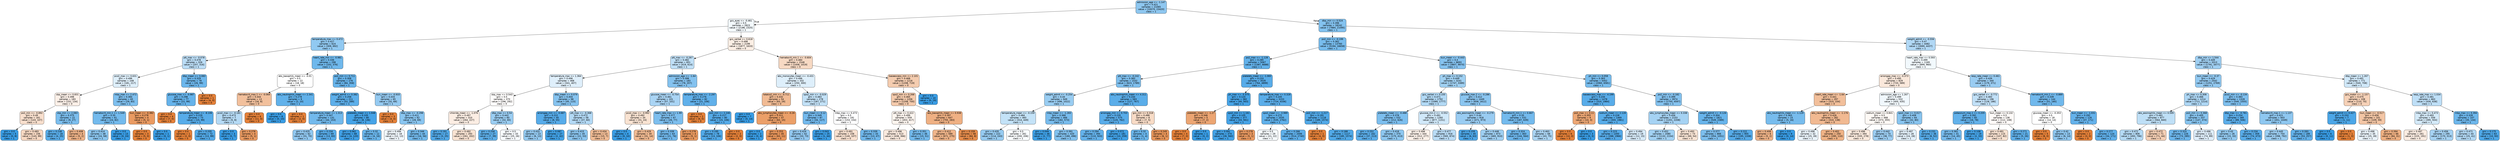digraph Tree {
node [shape=box, style="filled, rounded", color="black", fontname="helvetica"] ;
edge [fontname="helvetica"] ;
0 [label="admission_age <= -1.147\ngini = 0.421\nsamples = 21065\nvalue = [10070, 23420]\nclass = 1", fillcolor="#8ec7f0"] ;
1 [label="gcs_eyes <= -0.461\ngini = 0.5\nsamples = 2823\nvalue = [2186, 2325]\nclass = 1", fillcolor="#f3f9fd"] ;
0 -> 1 [labeldistance=2.5, labelangle=45, headlabel="True"] ;
2 [label="temperature_max <= 0.472\ngini = 0.427\nsamples = 624\nvalue = [309, 692]\nclass = 1", fillcolor="#91c9f1"] ;
1 -> 2 ;
3 [label="ptt_max <= -0.078\ngini = 0.478\nsamples = 326\nvalue = [207, 316]\nclass = 1", fillcolor="#bbddf6"] ;
2 -> 3 ;
4 [label="pco2_max <= 0.631\ngini = 0.496\nsamples = 248\nvalue = [181, 217]\nclass = 1", fillcolor="#deeffb"] ;
3 -> 4 ;
5 [label="sbp_mean <= 0.831\ngini = 0.498\nsamples = 183\nvalue = [152, 134]\nclass = 0", fillcolor="#fcf0e8"] ;
4 -> 5 ;
6 [label="po2_min <= -0.892\ngini = 0.49\nsamples = 161\nvalue = [143, 107]\nclass = 0", fillcolor="#f8dfcd"] ;
5 -> 6 ;
7 [label="gini = 0.0\nsamples = 5\nvalue = [0, 8]\nclass = 1", fillcolor="#399de5"] ;
6 -> 7 ;
8 [label="gini = 0.483\nsamples = 156\nvalue = [143, 99]\nclass = 0", fillcolor="#f7d8c2"] ;
6 -> 8 ;
9 [label="sbp_min <= 2.083\ngini = 0.375\nsamples = 22\nvalue = [9, 27]\nclass = 1", fillcolor="#7bbeee"] ;
5 -> 9 ;
10 [label="gini = 0.238\nsamples = 18\nvalue = [4, 25]\nclass = 1", fillcolor="#59ade9"] ;
9 -> 10 ;
11 [label="gini = 0.408\nsamples = 4\nvalue = [5, 2]\nclass = 0", fillcolor="#efb388"] ;
9 -> 11 ;
12 [label="mbp_max <= 2.472\ngini = 0.384\nsamples = 65\nvalue = [29, 83]\nclass = 1", fillcolor="#7ebfee"] ;
4 -> 12 ;
13 [label="hematocrit_min.1 <= 1.549\ngini = 0.35\nsamples = 61\nvalue = [24, 82]\nclass = 1", fillcolor="#73baed"] ;
12 -> 13 ;
14 [label="gini = 0.414\nsamples = 48\nvalue = [24, 58]\nclass = 1", fillcolor="#8bc6f0"] ;
13 -> 14 ;
15 [label="gini = 0.0\nsamples = 13\nvalue = [0, 24]\nclass = 1", fillcolor="#399de5"] ;
13 -> 15 ;
16 [label="bun_mean <= -0.382\ngini = 0.278\nsamples = 4\nvalue = [5, 1]\nclass = 0", fillcolor="#ea9a61"] ;
12 -> 16 ;
17 [label="gini = 0.0\nsamples = 3\nvalue = [5, 0]\nclass = 0", fillcolor="#e58139"] ;
16 -> 17 ;
18 [label="gini = 0.0\nsamples = 1\nvalue = [0, 1]\nclass = 1", fillcolor="#399de5"] ;
16 -> 18 ;
19 [label="dbp_mean <= 3.083\ngini = 0.329\nsamples = 78\nvalue = [26, 99]\nclass = 1", fillcolor="#6db7ec"] ;
3 -> 19 ;
20 [label="glucose_max <= -0.987\ngini = 0.298\nsamples = 77\nvalue = [22, 99]\nclass = 1", fillcolor="#65b3eb"] ;
19 -> 20 ;
21 [label="gini = 0.0\nsamples = 4\nvalue = [7, 0]\nclass = 0", fillcolor="#e58139"] ;
20 -> 21 ;
22 [label="temperature_mean <= -8.106\ngini = 0.229\nsamples = 73\nvalue = [15, 99]\nclass = 1", fillcolor="#57ace9"] ;
20 -> 22 ;
23 [label="gini = 0.0\nsamples = 1\nvalue = [2, 0]\nclass = 0", fillcolor="#e58139"] ;
22 -> 23 ;
24 [label="gini = 0.205\nsamples = 72\nvalue = [13, 99]\nclass = 1", fillcolor="#53aae8"] ;
22 -> 24 ;
25 [label="gini = 0.0\nsamples = 1\nvalue = [4, 0]\nclass = 0", fillcolor="#e58139"] ;
19 -> 25 ;
26 [label="heart_rate_min <= -0.981\ngini = 0.336\nsamples = 298\nvalue = [102, 376]\nclass = 1", fillcolor="#6fb8ec"] ;
2 -> 26 ;
27 [label="abs_basophils_mean <= -0.01\ngini = 0.5\nsamples = 22\nvalue = [18, 18]\nclass = 0", fillcolor="#ffffff"] ;
26 -> 27 ;
28 [label="hematocrit_max.1 <= -0.064\ngini = 0.444\nsamples = 13\nvalue = [16, 8]\nclass = 0", fillcolor="#f2c09c"] ;
27 -> 28 ;
29 [label="pco2_max <= -0.181\ngini = 0.473\nsamples = 7\nvalue = [5, 8]\nclass = 1", fillcolor="#b5daf5"] ;
28 -> 29 ;
30 [label="gini = 0.0\nsamples = 3\nvalue = [0, 7]\nclass = 1", fillcolor="#399de5"] ;
29 -> 30 ;
31 [label="gini = 0.278\nsamples = 4\nvalue = [5, 1]\nclass = 0", fillcolor="#ea9a61"] ;
29 -> 31 ;
32 [label="gini = 0.0\nsamples = 6\nvalue = [11, 0]\nclass = 0", fillcolor="#e58139"] ;
28 -> 32 ;
33 [label="abs_neutrophils_mean <= 2.341\ngini = 0.278\nsamples = 9\nvalue = [2, 10]\nclass = 1", fillcolor="#61b1ea"] ;
27 -> 33 ;
34 [label="gini = 0.0\nsamples = 8\nvalue = [0, 10]\nclass = 1", fillcolor="#399de5"] ;
33 -> 34 ;
35 [label="gini = 0.0\nsamples = 1\nvalue = [2, 0]\nclass = 0", fillcolor="#e58139"] ;
33 -> 35 ;
36 [label="po2_min <= 0.711\ngini = 0.308\nsamples = 276\nvalue = [84, 358]\nclass = 1", fillcolor="#67b4eb"] ;
26 -> 36 ;
37 [label="weight_admit <= 0.382\ngini = 0.258\nsamples = 211\nvalue = [52, 289]\nclass = 1", fillcolor="#5dafea"] ;
36 -> 37 ;
38 [label="temperature_mean <= 1.313\ngini = 0.347\nsamples = 131\nvalue = [44, 153]\nclass = 1", fillcolor="#72b9ec"] ;
37 -> 38 ;
39 [label="gini = 0.425\nsamples = 62\nvalue = [31, 70]\nclass = 1", fillcolor="#91c8f1"] ;
38 -> 39 ;
40 [label="gini = 0.234\nsamples = 69\nvalue = [13, 83]\nclass = 1", fillcolor="#58ace9"] ;
38 -> 40 ;
41 [label="platelets_mean <= 1.048\ngini = 0.105\nsamples = 80\nvalue = [8, 136]\nclass = 1", fillcolor="#45a3e7"] ;
37 -> 41 ;
42 [label="gini = 0.062\nsamples = 68\nvalue = [4, 120]\nclass = 1", fillcolor="#40a0e6"] ;
41 -> 42 ;
43 [label="gini = 0.32\nsamples = 12\nvalue = [4, 16]\nclass = 1", fillcolor="#6ab6ec"] ;
41 -> 43 ;
44 [label="bun_mean <= -0.933\ngini = 0.433\nsamples = 65\nvalue = [32, 69]\nclass = 1", fillcolor="#95caf1"] ;
36 -> 44 ;
45 [label="gini = 0.0\nsamples = 3\nvalue = [4, 0]\nclass = 0", fillcolor="#e58139"] ;
44 -> 45 ;
46 [label="dbp_max <= -0.298\ngini = 0.411\nsamples = 62\nvalue = [28, 69]\nclass = 1", fillcolor="#89c5f0"] ;
44 -> 46 ;
47 [label="gini = 0.499\nsamples = 18\nvalue = [12, 13]\nclass = 1", fillcolor="#f0f7fd"] ;
46 -> 47 ;
48 [label="gini = 0.346\nsamples = 44\nvalue = [16, 56]\nclass = 1", fillcolor="#72b9ec"] ;
46 -> 48 ;
49 [label="gcs_verbal <= 0.618\ngini = 0.498\nsamples = 2199\nvalue = [1877, 1633]\nclass = 0", fillcolor="#fcefe5"] ;
1 -> 49 ;
50 [label="ptt_max <= -0.267\ngini = 0.482\nsamples = 651\nvalue = [419, 614]\nclass = 1", fillcolor="#c0e0f7"] ;
49 -> 50 ;
51 [label="temperature_max <= 1.364\ngini = 0.496\nsamples = 468\nvalue = [341, 407]\nclass = 1", fillcolor="#dfeffb"] ;
50 -> 51 ;
52 [label="sbp_max <= 0.543\ngini = 0.5\nsamples = 370\nvalue = [296, 292]\nclass = 0", fillcolor="#fffdfc"] ;
51 -> 52 ;
53 [label="chloride_mean <= -1.076\ngini = 0.497\nsamples = 310\nvalue = [264, 227]\nclass = 0", fillcolor="#fbede3"] ;
52 -> 53 ;
54 [label="gini = 0.191\nsamples = 17\nvalue = [3, 25]\nclass = 1", fillcolor="#51a9e8"] ;
53 -> 54 ;
55 [label="gini = 0.492\nsamples = 293\nvalue = [261, 202]\nclass = 0", fillcolor="#f9e3d2"] ;
53 -> 55 ;
56 [label="dbp_max <= 0.54\ngini = 0.442\nsamples = 60\nvalue = [32, 65]\nclass = 1", fillcolor="#9acdf2"] ;
52 -> 56 ;
57 [label="gini = 0.258\nsamples = 27\nvalue = [7, 39]\nclass = 1", fillcolor="#5dafea"] ;
56 -> 57 ;
58 [label="gini = 0.5\nsamples = 33\nvalue = [25, 26]\nclass = 1", fillcolor="#f7fbfe"] ;
56 -> 58 ;
59 [label="dbp_mean <= 0.079\ngini = 0.404\nsamples = 98\nvalue = [45, 115]\nclass = 1", fillcolor="#86c3ef"] ;
51 -> 59 ;
60 [label="aniongap_min <= -0.687\ngini = 0.222\nsamples = 40\nvalue = [8, 55]\nclass = 1", fillcolor="#56abe9"] ;
59 -> 60 ;
61 [label="gini = 0.432\nsamples = 13\nvalue = [6, 13]\nclass = 1", fillcolor="#94caf1"] ;
60 -> 61 ;
62 [label="gini = 0.087\nsamples = 27\nvalue = [2, 42]\nclass = 1", fillcolor="#42a2e6"] ;
60 -> 62 ;
63 [label="ptt_max <= -0.368\ngini = 0.472\nsamples = 58\nvalue = [37, 60]\nclass = 1", fillcolor="#b3d9f5"] ;
59 -> 63 ;
64 [label="gini = 0.415\nsamples = 45\nvalue = [22, 53]\nclass = 1", fillcolor="#8bc6f0"] ;
63 -> 64 ;
65 [label="gini = 0.434\nsamples = 13\nvalue = [15, 7]\nclass = 0", fillcolor="#f1bc95"] ;
63 -> 65 ;
66 [label="admission_age <= -1.64\ngini = 0.398\nsamples = 183\nvalue = [78, 207]\nclass = 1", fillcolor="#84c2ef"] ;
50 -> 66 ;
67 [label="glucose_mean <= -0.754\ngini = 0.461\nsamples = 101\nvalue = [57, 101]\nclass = 1", fillcolor="#a9d4f4"] ;
66 -> 67 ;
68 [label="pco2_max <= -0.992\ngini = 0.492\nsamples = 34\nvalue = [31, 24]\nclass = 0", fillcolor="#f9e3d2"] ;
67 -> 68 ;
69 [label="gini = 0.0\nsamples = 4\nvalue = [0, 10]\nclass = 1", fillcolor="#399de5"] ;
68 -> 69 ;
70 [label="gini = 0.429\nsamples = 30\nvalue = [31, 14]\nclass = 0", fillcolor="#f1ba92"] ;
68 -> 70 ;
71 [label="heart_rate_max <= 1.99\ngini = 0.377\nsamples = 67\nvalue = [26, 77]\nclass = 1", fillcolor="#7cbeee"] ;
67 -> 71 ;
72 [label="gini = 0.339\nsamples = 63\nvalue = [21, 76]\nclass = 1", fillcolor="#70b8ec"] ;
71 -> 72 ;
73 [label="gini = 0.278\nsamples = 4\nvalue = [5, 1]\nclass = 0", fillcolor="#ea9a61"] ;
71 -> 73 ;
74 [label="temperature_max <= -2.297\ngini = 0.276\nsamples = 82\nvalue = [21, 106]\nclass = 1", fillcolor="#60b0ea"] ;
66 -> 74 ;
75 [label="gini = 0.0\nsamples = 2\nvalue = [6, 0]\nclass = 0", fillcolor="#e58139"] ;
74 -> 75 ;
76 [label="po2_min <= 2.246\ngini = 0.217\nsamples = 80\nvalue = [15, 106]\nclass = 1", fillcolor="#55abe9"] ;
74 -> 76 ;
77 [label="gini = 0.195\nsamples = 78\nvalue = [13, 106]\nclass = 1", fillcolor="#51a9e8"] ;
76 -> 77 ;
78 [label="gini = 0.0\nsamples = 2\nvalue = [2, 0]\nclass = 0", fillcolor="#e58139"] ;
76 -> 78 ;
79 [label="hematocrit_min.1 <= -0.604\ngini = 0.484\nsamples = 1548\nvalue = [1458, 1019]\nclass = 0", fillcolor="#f7d9c3"] ;
49 -> 79 ;
80 [label="abs_monocytes_mean <= -0.431\ngini = 0.496\nsamples = 332\nvalue = [250, 300]\nclass = 1", fillcolor="#deeffb"] ;
79 -> 80 ;
81 [label="totalco2_min <= -0.711\ngini = 0.432\nsamples = 54\nvalue = [63, 29]\nclass = 0", fillcolor="#f1bb94"] ;
80 -> 81 ;
82 [label="gini = 0.0\nsamples = 7\nvalue = [0, 14]\nclass = 1", fillcolor="#399de5"] ;
81 -> 82 ;
83 [label="abs_lymphocytes_mean <= -0.26\ngini = 0.311\nsamples = 47\nvalue = [63, 15]\nclass = 0", fillcolor="#eb9f68"] ;
81 -> 83 ;
84 [label="gini = 0.0\nsamples = 2\nvalue = [0, 4]\nclass = 1", fillcolor="#399de5"] ;
83 -> 84 ;
85 [label="gini = 0.253\nsamples = 45\nvalue = [63, 11]\nclass = 0", fillcolor="#ea975c"] ;
83 -> 85 ;
86 [label="spo2_min <= -0.029\ngini = 0.483\nsamples = 278\nvalue = [187, 271]\nclass = 1", fillcolor="#c2e1f7"] ;
80 -> 86 ;
87 [label="bun_mean <= 0.12\ngini = 0.349\nsamples = 87\nvalue = [34, 117]\nclass = 1", fillcolor="#73b9ed"] ;
86 -> 87 ;
88 [label="gini = 0.429\nsamples = 62\nvalue = [33, 73]\nclass = 1", fillcolor="#93c9f1"] ;
87 -> 88 ;
89 [label="gini = 0.043\nsamples = 25\nvalue = [1, 44]\nclass = 1", fillcolor="#3d9fe6"] ;
87 -> 89 ;
90 [label="mbp_max <= 0.473\ngini = 0.5\nsamples = 191\nvalue = [153, 154]\nclass = 1", fillcolor="#fefeff"] ;
86 -> 90 ;
91 [label="gini = 0.491\nsamples = 158\nvalue = [140, 107]\nclass = 0", fillcolor="#f9e1d0"] ;
90 -> 91 ;
92 [label="gini = 0.339\nsamples = 33\nvalue = [13, 47]\nclass = 1", fillcolor="#70b8ec"] ;
90 -> 92 ;
93 [label="baseexcess_min <= 2.101\ngini = 0.468\nsamples = 1216\nvalue = [1208, 719]\nclass = 0", fillcolor="#f4ccaf"] ;
79 -> 93 ;
94 [label="spo2_min <= 0.268\ngini = 0.465\nsamples = 1206\nvalue = [1208, 700]\nclass = 0", fillcolor="#f4caac"] ;
93 -> 94 ;
95 [label="ptt_max <= 0.422\ngini = 0.499\nsamples = 559\nvalue = [453, 417]\nclass = 0", fillcolor="#fdf5ef"] ;
94 -> 95 ;
96 [label="gini = 0.496\nsamples = 513\nvalue = [438, 366]\nclass = 0", fillcolor="#fbeade"] ;
95 -> 96 ;
97 [label="gini = 0.351\nsamples = 46\nvalue = [15, 51]\nclass = 1", fillcolor="#73baed"] ;
95 -> 97 ;
98 [label="abs_basophils_mean <= 0.938\ngini = 0.397\nsamples = 647\nvalue = [755, 283]\nclass = 0", fillcolor="#efb083"] ;
94 -> 98 ;
99 [label="gini = 0.412\nsamples = 589\nvalue = [671, 275]\nclass = 0", fillcolor="#f0b58a"] ;
98 -> 99 ;
100 [label="gini = 0.159\nsamples = 58\nvalue = [84, 8]\nclass = 0", fillcolor="#e78d4c"] ;
98 -> 100 ;
101 [label="gini = 0.0\nsamples = 10\nvalue = [0, 19]\nclass = 1", fillcolor="#399de5"] ;
93 -> 101 ;
102 [label="dbp_min <= 0.524\ngini = 0.396\nsamples = 18242\nvalue = [7884, 21095]\nclass = 1", fillcolor="#83c2ef"] ;
0 -> 102 [labeldistance=2.5, labelangle=-45, headlabel="False"] ;
103 [label="po2_min <= -0.199\ngini = 0.362\nsamples = 13760\nvalue = [5194, 16658]\nclass = 1", fillcolor="#77bced"] ;
102 -> 103 ;
104 [label="po2_max <= -1.128\ngini = 0.285\nsamples = 5067\nvalue = [1387, 6688]\nclass = 1", fillcolor="#62b1ea"] ;
103 -> 104 ;
105 [label="ptt_max <= -0.242\ngini = 0.383\nsamples = 1532\nvalue = [623, 1789]\nclass = 1", fillcolor="#7ebfee"] ;
104 -> 105 ;
106 [label="weight_admit <= -0.254\ngini = 0.44\nsamples = 949\nvalue = [496, 1022]\nclass = 1", fillcolor="#99cdf2"] ;
105 -> 106 ;
107 [label="temperature_mean <= -0.159\ngini = 0.484\nsamples = 483\nvalue = [314, 449]\nclass = 1", fillcolor="#c3e2f7"] ;
106 -> 107 ;
108 [label="gini = 0.435\nsamples = 222\nvalue = [114, 243]\nclass = 1", fillcolor="#96cbf1"] ;
107 -> 108 ;
109 [label="gini = 0.5\nsamples = 261\nvalue = [200, 206]\nclass = 1", fillcolor="#f9fcfe"] ;
107 -> 109 ;
110 [label="mbp_mean <= -1.283\ngini = 0.366\nsamples = 466\nvalue = [182, 573]\nclass = 1", fillcolor="#78bced"] ;
106 -> 110 ;
111 [label="gini = 0.049\nsamples = 46\nvalue = [2, 77]\nclass = 1", fillcolor="#3ea0e6"] ;
110 -> 111 ;
112 [label="gini = 0.391\nsamples = 420\nvalue = [180, 496]\nclass = 1", fillcolor="#81c1ee"] ;
110 -> 112 ;
113 [label="abs_neutrophils_mean <= 4.311\ngini = 0.244\nsamples = 583\nvalue = [127, 767]\nclass = 1", fillcolor="#5aade9"] ;
105 -> 113 ;
114 [label="aniongap_min <= 0.703\ngini = 0.235\nsamples = 575\nvalue = [120, 762]\nclass = 1", fillcolor="#58ace9"] ;
113 -> 114 ;
115 [label="gini = 0.294\nsamples = 394\nvalue = [110, 503]\nclass = 1", fillcolor="#64b2eb"] ;
114 -> 115 ;
116 [label="gini = 0.072\nsamples = 181\nvalue = [10, 259]\nclass = 1", fillcolor="#41a1e6"] ;
114 -> 116 ;
117 [label="gcs_min <= 0.318\ngini = 0.486\nsamples = 8\nvalue = [7, 5]\nclass = 0", fillcolor="#f8dbc6"] ;
113 -> 117 ;
118 [label="gini = 0.32\nsamples = 4\nvalue = [1, 4]\nclass = 1", fillcolor="#6ab6ec"] ;
117 -> 118 ;
119 [label="gini = 0.245\nsamples = 4\nvalue = [6, 1]\nclass = 0", fillcolor="#e9965a"] ;
117 -> 119 ;
120 [label="platelets_mean <= -1.083\ngini = 0.233\nsamples = 3535\nvalue = [764, 4899]\nclass = 1", fillcolor="#58ace9"] ;
104 -> 120 ;
121 [label="ph_max <= -5.375\ngini = 0.124\nsamples = 382\nvalue = [40, 563]\nclass = 1", fillcolor="#47a4e7"] ;
120 -> 121 ;
122 [label="platelets_mean <= -1.27\ngini = 0.346\nsamples = 5\nvalue = [7, 2]\nclass = 0", fillcolor="#eca572"] ;
121 -> 122 ;
123 [label="gini = 0.0\nsamples = 4\nvalue = [7, 0]\nclass = 0", fillcolor="#e58139"] ;
122 -> 123 ;
124 [label="gini = 0.0\nsamples = 1\nvalue = [0, 2]\nclass = 1", fillcolor="#399de5"] ;
122 -> 124 ;
125 [label="spo2_min <= 1.161\ngini = 0.105\nsamples = 377\nvalue = [33, 561]\nclass = 1", fillcolor="#45a3e7"] ;
121 -> 125 ;
126 [label="gini = 0.091\nsamples = 374\nvalue = [28, 560]\nclass = 1", fillcolor="#43a2e6"] ;
125 -> 126 ;
127 [label="gini = 0.278\nsamples = 3\nvalue = [5, 1]\nclass = 0", fillcolor="#ea9a61"] ;
125 -> 127 ;
128 [label="temperature_max <= 0.328\ngini = 0.245\nsamples = 3153\nvalue = [724, 4336]\nclass = 1", fillcolor="#5aade9"] ;
120 -> 128 ;
129 [label="spo2_mean <= -3.989\ngini = 0.272\nsamples = 2035\nvalue = [535, 2762]\nclass = 1", fillcolor="#5fb0ea"] ;
128 -> 129 ;
130 [label="gini = 0.5\nsamples = 29\nvalue = [21, 22]\nclass = 1", fillcolor="#f6fbfe"] ;
129 -> 130 ;
131 [label="gini = 0.266\nsamples = 2006\nvalue = [514, 2740]\nclass = 1", fillcolor="#5eafea"] ;
129 -> 131 ;
132 [label="po2_min <= -1.217\ngini = 0.191\nsamples = 1118\nvalue = [189, 1574]\nclass = 1", fillcolor="#51a9e8"] ;
128 -> 132 ;
133 [label="gini = 0.0\nsamples = 1\nvalue = [4, 0]\nclass = 0", fillcolor="#e58139"] ;
132 -> 133 ;
134 [label="gini = 0.188\nsamples = 1117\nvalue = [185, 1574]\nclass = 1", fillcolor="#50a9e8"] ;
132 -> 134 ;
135 [label="bun_mean <= -0.443\ngini = 0.4\nsamples = 8693\nvalue = [3807, 9970]\nclass = 1", fillcolor="#85c2ef"] ;
103 -> 135 ;
136 [label="ph_max <= 0.152\ngini = 0.449\nsamples = 3241\nvalue = [1747, 3389]\nclass = 1", fillcolor="#9fd0f2"] ;
135 -> 136 ;
137 [label="gcs_verbal <= 0.155\ngini = 0.471\nsamples = 1792\nvalue = [1089, 1777]\nclass = 1", fillcolor="#b2d9f5"] ;
136 -> 137 ;
138 [label="platelets_mean <= -0.488\ngini = 0.378\nsamples = 532\nvalue = [212, 626]\nclass = 1", fillcolor="#7cbeee"] ;
137 -> 138 ;
139 [label="gini = 0.252\nsamples = 162\nvalue = [37, 213]\nclass = 1", fillcolor="#5baeea"] ;
138 -> 139 ;
140 [label="gini = 0.418\nsamples = 370\nvalue = [175, 413]\nclass = 1", fillcolor="#8dc7f0"] ;
138 -> 140 ;
141 [label="glucose_min.2 <= -0.552\ngini = 0.491\nsamples = 1260\nvalue = [877, 1151]\nclass = 1", fillcolor="#d0e8f9"] ;
137 -> 141 ;
142 [label="gini = 0.498\nsamples = 344\nvalue = [312, 277]\nclass = 0", fillcolor="#fcf1e9"] ;
141 -> 142 ;
143 [label="gini = 0.477\nsamples = 916\nvalue = [565, 874]\nclass = 1", fillcolor="#b9dcf6"] ;
141 -> 143 ;
144 [label="glucose_max.2 <= -0.286\ngini = 0.412\nsamples = 1449\nvalue = [658, 1612]\nclass = 1", fillcolor="#8ac5f0"] ;
136 -> 144 ;
145 [label="abs_eosinophils_mean <= -0.279\ngini = 0.44\nsamples = 918\nvalue = [471, 973]\nclass = 1", fillcolor="#99ccf2"] ;
144 -> 145 ;
146 [label="gini = 0.159\nsamples = 45\nvalue = [6, 63]\nclass = 1", fillcolor="#4ca6e7"] ;
145 -> 146 ;
147 [label="gini = 0.448\nsamples = 873\nvalue = [465, 910]\nclass = 1", fillcolor="#9ecff2"] ;
145 -> 147 ;
148 [label="hematocrit_min.1 <= 0.667\ngini = 0.35\nsamples = 531\nvalue = [187, 639]\nclass = 1", fillcolor="#73baed"] ;
144 -> 148 ;
149 [label="gini = 0.324\nsamples = 463\nvalue = [144, 564]\nclass = 1", fillcolor="#6cb6ec"] ;
148 -> 149 ;
150 [label="gini = 0.463\nsamples = 68\nvalue = [43, 75]\nclass = 1", fillcolor="#abd5f4"] ;
148 -> 150 ;
151 [label="ph_min <= 0.058\ngini = 0.363\nsamples = 5452\nvalue = [2060, 6581]\nclass = 1", fillcolor="#77bced"] ;
135 -> 151 ;
152 [label="baseexcess_max <= -4.199\ngini = 0.234\nsamples = 1478\nvalue = [310, 1984]\nclass = 1", fillcolor="#58ace9"] ;
151 -> 152 ;
153 [label="po2_max <= 0.11\ngini = 0.355\nsamples = 9\nvalue = [10, 3]\nclass = 0", fillcolor="#eda774"] ;
152 -> 153 ;
154 [label="gini = 0.0\nsamples = 6\nvalue = [10, 0]\nclass = 0", fillcolor="#e58139"] ;
153 -> 154 ;
155 [label="gini = 0.0\nsamples = 3\nvalue = [0, 3]\nclass = 1", fillcolor="#399de5"] ;
153 -> 155 ;
156 [label="sodium_mean <= 2.128\ngini = 0.228\nsamples = 1469\nvalue = [300, 1981]\nclass = 1", fillcolor="#57ace9"] ;
152 -> 156 ;
157 [label="gini = 0.223\nsamples = 1450\nvalue = [288, 1966]\nclass = 1", fillcolor="#56abe9"] ;
156 -> 157 ;
158 [label="gini = 0.494\nsamples = 19\nvalue = [12, 15]\nclass = 1", fillcolor="#d7ebfa"] ;
156 -> 158 ;
159 [label="po2_min <= -0.182\ngini = 0.399\nsamples = 3974\nvalue = [1750, 4597]\nclass = 1", fillcolor="#84c2ef"] ;
151 -> 159 ;
160 [label="abs_lymphocytes_mean <= 0.338\ngini = 0.456\nsamples = 2153\nvalue = [1201, 2208]\nclass = 1", fillcolor="#a5d2f3"] ;
159 -> 160 ;
161 [label="gini = 0.452\nsamples = 2080\nvalue = [1132, 2154]\nclass = 1", fillcolor="#a1d1f3"] ;
160 -> 161 ;
162 [label="gini = 0.493\nsamples = 73\nvalue = [69, 54]\nclass = 0", fillcolor="#f9e4d4"] ;
160 -> 162 ;
163 [label="weight_admit <= -0.126\ngini = 0.304\nsamples = 1821\nvalue = [549, 2389]\nclass = 1", fillcolor="#67b4eb"] ;
159 -> 163 ;
164 [label="gini = 0.377\nsamples = 866\nvalue = [354, 1051]\nclass = 1", fillcolor="#7cbeee"] ;
163 -> 164 ;
165 [label="gini = 0.222\nsamples = 955\nvalue = [195, 1338]\nclass = 1", fillcolor="#56abe9"] ;
163 -> 165 ;
166 [label="weight_admit <= -0.556\ngini = 0.47\nsamples = 4482\nvalue = [2690, 4437]\nclass = 1", fillcolor="#b1d8f5"] ;
102 -> 166 ;
167 [label="heart_rate_max <= 0.593\ngini = 0.499\nsamples = 1169\nvalue = [899, 960]\nclass = 1", fillcolor="#f2f9fd"] ;
166 -> 167 ;
168 [label="aniongap_max <= -0.373\ngini = 0.495\nsamples = 829\nvalue = [720, 589]\nclass = 0", fillcolor="#fae8db"] ;
167 -> 168 ;
169 [label="heart_rate_mean <= -1.64\ngini = 0.441\nsamples = 297\nvalue = [315, 154]\nclass = 0", fillcolor="#f2bf9a"] ;
168 -> 169 ;
170 [label="abs_neutrophils_mean <= -1.129\ngini = 0.363\nsamples = 15\nvalue = [5, 16]\nclass = 1", fillcolor="#77bced"] ;
169 -> 170 ;
171 [label="gini = 0.408\nsamples = 6\nvalue = [5, 2]\nclass = 0", fillcolor="#efb388"] ;
170 -> 171 ;
172 [label="gini = 0.0\nsamples = 9\nvalue = [0, 14]\nclass = 1", fillcolor="#399de5"] ;
170 -> 172 ;
173 [label="abs_neutrophils_mean <= -1.176\ngini = 0.426\nsamples = 282\nvalue = [310, 138]\nclass = 0", fillcolor="#f1b991"] ;
169 -> 173 ;
174 [label="gini = 0.498\nsamples = 32\nvalue = [25, 28]\nclass = 1", fillcolor="#eaf4fc"] ;
173 -> 174 ;
175 [label="gini = 0.402\nsamples = 250\nvalue = [285, 110]\nclass = 0", fillcolor="#efb285"] ;
173 -> 175 ;
176 [label="admission_age <= 1.267\ngini = 0.499\nsamples = 532\nvalue = [405, 435]\nclass = 1", fillcolor="#f1f8fd"] ;
168 -> 176 ;
177 [label="sodium_mean <= 0.841\ngini = 0.5\nsamples = 468\nvalue = [373, 355]\nclass = 0", fillcolor="#fef9f5"] ;
176 -> 177 ;
178 [label="gini = 0.496\nsamples = 394\nvalue = [335, 278]\nclass = 0", fillcolor="#fbeadd"] ;
177 -> 178 ;
179 [label="gini = 0.442\nsamples = 74\nvalue = [38, 77]\nclass = 1", fillcolor="#9bcdf2"] ;
177 -> 179 ;
180 [label="spo2_max <= 0.017\ngini = 0.408\nsamples = 64\nvalue = [32, 80]\nclass = 1", fillcolor="#88c4ef"] ;
176 -> 180 ;
181 [label="gini = 0.497\nsamples = 28\nvalue = [24, 28]\nclass = 1", fillcolor="#e3f1fb"] ;
180 -> 181 ;
182 [label="gini = 0.231\nsamples = 36\nvalue = [8, 52]\nclass = 1", fillcolor="#57ace9"] ;
180 -> 182 ;
183 [label="resp_rate_mean <= 0.461\ngini = 0.439\nsamples = 340\nvalue = [179, 371]\nclass = 1", fillcolor="#99ccf2"] ;
167 -> 183 ;
184 [label="gcs_verbal <= -0.772\ngini = 0.483\nsamples = 196\nvalue = [128, 186]\nclass = 1", fillcolor="#c1e0f7"] ;
183 -> 184 ;
185 [label="potassium_max.1 <= 0.205\ngini = 0.282\nsamples = 60\nvalue = [16, 78]\nclass = 1", fillcolor="#62b1ea"] ;
184 -> 185 ;
186 [label="gini = 0.362\nsamples = 41\nvalue = [14, 45]\nclass = 1", fillcolor="#77bbed"] ;
185 -> 186 ;
187 [label="gini = 0.108\nsamples = 19\nvalue = [2, 33]\nclass = 1", fillcolor="#45a3e7"] ;
185 -> 187 ;
188 [label="bun_mean <= 0.132\ngini = 0.5\nsamples = 136\nvalue = [112, 108]\nclass = 0", fillcolor="#fefaf8"] ;
184 -> 188 ;
189 [label="gini = 0.491\nsamples = 115\nvalue = [107, 82]\nclass = 0", fillcolor="#f9e2d1"] ;
188 -> 189 ;
190 [label="gini = 0.271\nsamples = 21\nvalue = [5, 26]\nclass = 1", fillcolor="#5fb0ea"] ;
188 -> 190 ;
191 [label="hematocrit_min.1 <= -0.889\ngini = 0.339\nsamples = 144\nvalue = [51, 185]\nclass = 1", fillcolor="#70b8ec"] ;
183 -> 191 ;
192 [label="glucose_mean <= -0.353\ngini = 0.5\nsamples = 18\nvalue = [14, 14]\nclass = 0", fillcolor="#ffffff"] ;
191 -> 192 ;
193 [label="gini = 0.0\nsamples = 5\nvalue = [8, 0]\nclass = 0", fillcolor="#e58139"] ;
192 -> 193 ;
194 [label="gini = 0.42\nsamples = 13\nvalue = [6, 14]\nclass = 1", fillcolor="#8ec7f0"] ;
192 -> 194 ;
195 [label="bun_mean <= -1.031\ngini = 0.292\nsamples = 126\nvalue = [37, 171]\nclass = 1", fillcolor="#64b2eb"] ;
191 -> 195 ;
196 [label="gini = 0.0\nsamples = 2\nvalue = [3, 0]\nclass = 0", fillcolor="#e58139"] ;
195 -> 196 ;
197 [label="gini = 0.277\nsamples = 124\nvalue = [34, 171]\nclass = 1", fillcolor="#60b0ea"] ;
195 -> 197 ;
198 [label="dbp_min <= 1.544\ngini = 0.449\nsamples = 3313\nvalue = [1791, 3477]\nclass = 1", fillcolor="#9fcff2"] ;
166 -> 198 ;
199 [label="bun_mean <= -0.37\ngini = 0.429\nsamples = 2542\nvalue = [1251, 2769]\nclass = 1", fillcolor="#92c9f1"] ;
198 -> 199 ;
200 [label="ph_max <= 0.308\ngini = 0.466\nsamples = 1214\nvalue = [711, 1214]\nclass = 1", fillcolor="#add6f4"] ;
199 -> 200 ;
201 [label="abs_eosinophils_mean <= 0.595\ngini = 0.481\nsamples = 877\nvalue = [564, 840]\nclass = 1", fillcolor="#bedff6"] ;
200 -> 201 ;
202 [label="gini = 0.472\nsamples = 806\nvalue = [493, 796]\nclass = 1", fillcolor="#b4daf5"] ;
201 -> 202 ;
203 [label="gini = 0.472\nsamples = 71\nvalue = [71, 44]\nclass = 0", fillcolor="#f5cfb4"] ;
201 -> 203 ;
204 [label="po2_min <= 0.368\ngini = 0.405\nsamples = 337\nvalue = [147, 374]\nclass = 1", fillcolor="#87c4ef"] ;
200 -> 204 ;
205 [label="gini = 0.325\nsamples = 226\nvalue = [73, 285]\nclass = 1", fillcolor="#6cb6ec"] ;
204 -> 205 ;
206 [label="gini = 0.496\nsamples = 111\nvalue = [74, 89]\nclass = 1", fillcolor="#deeefb"] ;
204 -> 206 ;
207 [label="pco2_min <= -0.134\ngini = 0.383\nsamples = 1328\nvalue = [540, 1555]\nclass = 1", fillcolor="#7ebfee"] ;
199 -> 207 ;
208 [label="dbp_max <= -0.781\ngini = 0.254\nsamples = 385\nvalue = [89, 506]\nclass = 1", fillcolor="#5caeea"] ;
207 -> 208 ;
209 [label="gini = 0.43\nsamples = 26\nvalue = [15, 33]\nclass = 1", fillcolor="#93caf1"] ;
208 -> 209 ;
210 [label="gini = 0.234\nsamples = 359\nvalue = [74, 473]\nclass = 1", fillcolor="#58ace9"] ;
208 -> 210 ;
211 [label="hematocrit_max.1 <= 1.137\ngini = 0.421\nsamples = 943\nvalue = [451, 1049]\nclass = 1", fillcolor="#8ec7f0"] ;
207 -> 211 ;
212 [label="gini = 0.445\nsamples = 754\nvalue = [398, 792]\nclass = 1", fillcolor="#9ccef2"] ;
211 -> 212 ;
213 [label="gini = 0.283\nsamples = 189\nvalue = [53, 257]\nclass = 1", fillcolor="#62b1ea"] ;
211 -> 213 ;
214 [label="dbp_mean <= 1.267\ngini = 0.491\nsamples = 771\nvalue = [540, 708]\nclass = 1", fillcolor="#d0e8f9"] ;
198 -> 214 ;
215 [label="gcs_motor <= -1.157\ngini = 0.475\nsamples = 108\nvalue = [110, 70]\nclass = 0", fillcolor="#f6d1b7"] ;
214 -> 215 ;
216 [label="weight_admit <= 0.427\ngini = 0.153\nsamples = 7\nvalue = [1, 11]\nclass = 1", fillcolor="#4ba6e7"] ;
215 -> 216 ;
217 [label="gini = 0.0\nsamples = 6\nvalue = [0, 11]\nclass = 1", fillcolor="#399de5"] ;
216 -> 217 ;
218 [label="gini = 0.0\nsamples = 1\nvalue = [1, 0]\nclass = 0", fillcolor="#e58139"] ;
216 -> 218 ;
219 [label="bun_mean <= -0.517\ngini = 0.456\nsamples = 101\nvalue = [109, 59]\nclass = 0", fillcolor="#f3c5a4"] ;
215 -> 219 ;
220 [label="gini = 0.498\nsamples = 35\nvalue = [25, 28]\nclass = 1", fillcolor="#eaf4fc"] ;
219 -> 220 ;
221 [label="gini = 0.394\nsamples = 66\nvalue = [84, 31]\nclass = 0", fillcolor="#efb082"] ;
219 -> 221 ;
222 [label="resp_rate_max <= 1.034\ngini = 0.481\nsamples = 663\nvalue = [430, 638]\nclass = 1", fillcolor="#bedff7"] ;
214 -> 222 ;
223 [label="mbp_max <= 0.473\ngini = 0.493\nsamples = 556\nvalue = [395, 504]\nclass = 1", fillcolor="#d4eaf9"] ;
222 -> 223 ;
224 [label="gini = 0.497\nsamples = 261\nvalue = [225, 191]\nclass = 0", fillcolor="#fbece1"] ;
223 -> 224 ;
225 [label="gini = 0.456\nsamples = 295\nvalue = [170, 313]\nclass = 1", fillcolor="#a5d2f3"] ;
223 -> 225 ;
226 [label="mbp_max <= 0.394\ngini = 0.328\nsamples = 107\nvalue = [35, 134]\nclass = 1", fillcolor="#6db7ec"] ;
222 -> 226 ;
227 [label="gini = 0.471\nsamples = 44\nvalue = [25, 41]\nclass = 1", fillcolor="#b2d9f5"] ;
226 -> 227 ;
228 [label="gini = 0.175\nsamples = 63\nvalue = [10, 93]\nclass = 1", fillcolor="#4ea8e8"] ;
226 -> 228 ;
}